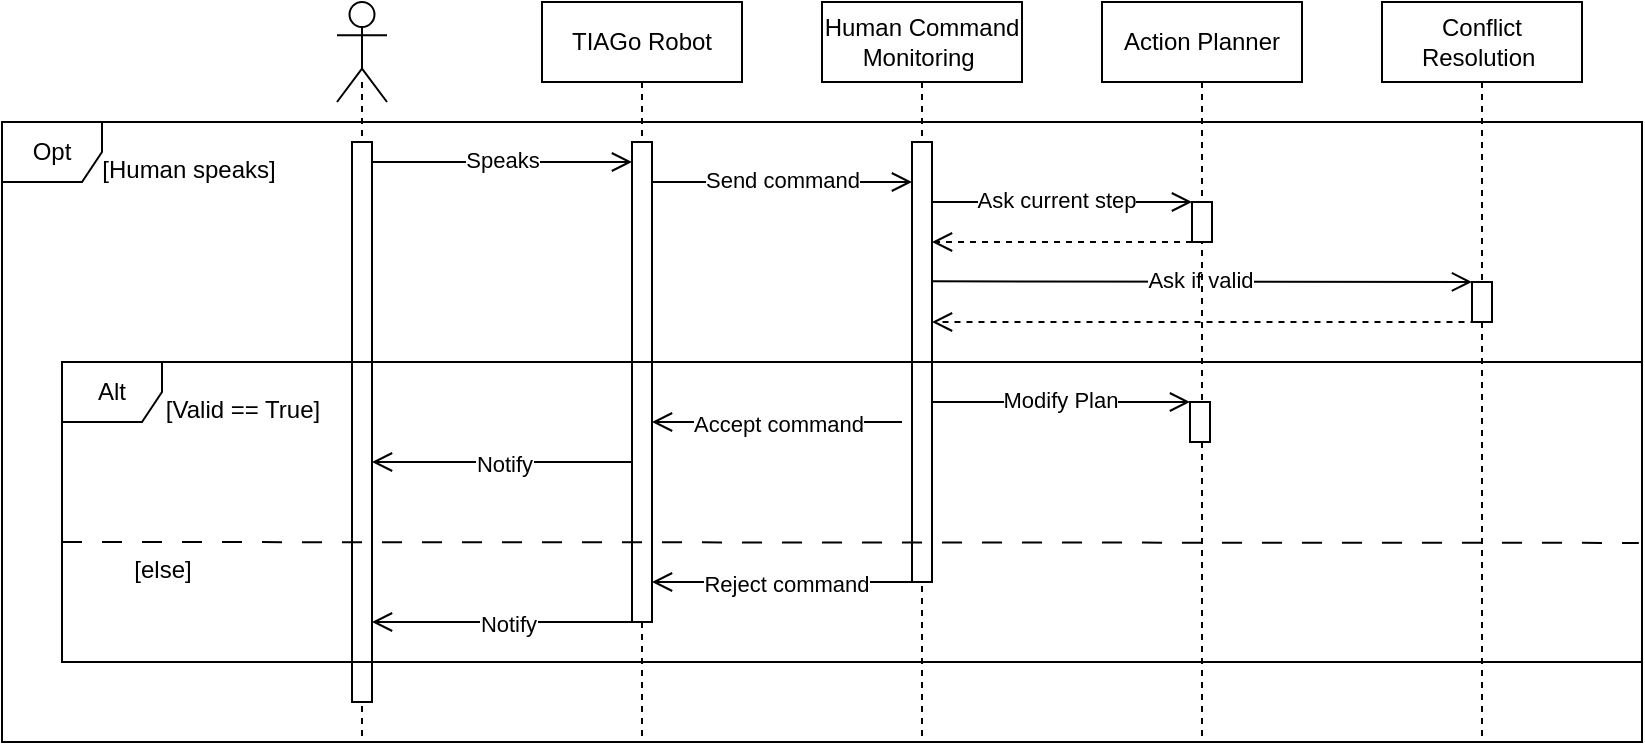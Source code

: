 <mxfile><diagram id="FapvLOchrjTJm50BdB9_" name="Page-1"><mxGraphModel dx="1316" dy="800" grid="1" gridSize="10" guides="1" tooltips="1" connect="1" arrows="1" fold="1" page="1" pageScale="1" pageWidth="1654" pageHeight="2336" background="#ffffff" math="0" shadow="0"><root><mxCell id="0"/><mxCell id="1" parent="0"/><mxCell id="14" value="" style="shape=umlLifeline;perimeter=lifelinePerimeter;whiteSpace=wrap;html=1;container=1;dropTarget=0;collapsible=0;recursiveResize=0;outlineConnect=0;portConstraint=eastwest;newEdgeStyle={&quot;edgeStyle&quot;:&quot;elbowEdgeStyle&quot;,&quot;elbow&quot;:&quot;vertical&quot;,&quot;curved&quot;:0,&quot;rounded&quot;:0};size=0;" parent="1" vertex="1"><mxGeometry x="630" y="150" width="100" height="330" as="geometry"/></mxCell><mxCell id="15" value="" style="html=1;points=[[0,0,0,0,5],[0,1,0,0,-5],[1,0,0,0,5],[1,1,0,0,-5]];perimeter=orthogonalPerimeter;outlineConnect=0;targetShapes=umlLifeline;portConstraint=eastwest;newEdgeStyle={&quot;curved&quot;:0,&quot;rounded&quot;:0};" parent="14" vertex="1"><mxGeometry x="45" y="30" width="10" height="280" as="geometry"/></mxCell><mxCell id="16" value="" style="shape=umlActor;verticalLabelPosition=bottom;verticalAlign=top;html=1;" parent="1" vertex="1"><mxGeometry x="667.5" y="110" width="25" height="50" as="geometry"/></mxCell><mxCell id="21" value="Opt" style="shape=umlFrame;whiteSpace=wrap;html=1;pointerEvents=0;recursiveResize=0;container=1;collapsible=0;width=50;" parent="1" vertex="1"><mxGeometry x="500" y="170" width="820" height="310" as="geometry"/></mxCell><mxCell id="22" value="[Human speaks]" style="text;align=center;html=1;" parent="21" vertex="1"><mxGeometry width="100" height="20" relative="1" as="geometry"><mxPoint x="43" y="10" as="offset"/></mxGeometry></mxCell><mxCell id="26" value="" style="endArrow=open;startArrow=none;endFill=0;startFill=0;endSize=8;html=1;verticalAlign=bottom;labelBackgroundColor=none;strokeWidth=1;" parent="21" edge="1"><mxGeometry width="160" relative="1" as="geometry"><mxPoint x="185" y="20" as="sourcePoint"/><mxPoint x="315" y="20" as="targetPoint"/></mxGeometry></mxCell><mxCell id="27" value="Speaks" style="edgeLabel;html=1;align=center;verticalAlign=middle;resizable=0;points=[];" parent="26" vertex="1" connectable="0"><mxGeometry x="-0.007" y="1" relative="1" as="geometry"><mxPoint as="offset"/></mxGeometry></mxCell><mxCell id="32" value="" style="endArrow=open;startArrow=none;endFill=0;startFill=0;endSize=8;html=1;verticalAlign=bottom;labelBackgroundColor=none;strokeWidth=1;" parent="21" edge="1"><mxGeometry width="160" relative="1" as="geometry"><mxPoint x="325" y="30" as="sourcePoint"/><mxPoint x="455" y="30" as="targetPoint"/></mxGeometry></mxCell><mxCell id="33" value="Send command" style="edgeLabel;html=1;align=center;verticalAlign=middle;resizable=0;points=[];" parent="32" vertex="1" connectable="0"><mxGeometry x="-0.007" y="1" relative="1" as="geometry"><mxPoint as="offset"/></mxGeometry></mxCell><mxCell id="37" value="" style="endArrow=open;startArrow=none;endFill=0;startFill=0;endSize=8;html=1;verticalAlign=bottom;labelBackgroundColor=none;strokeWidth=1;" parent="21" target="31" edge="1"><mxGeometry width="160" relative="1" as="geometry"><mxPoint x="460" y="40" as="sourcePoint"/><mxPoint x="590" y="40" as="targetPoint"/></mxGeometry></mxCell><mxCell id="38" value="Ask current step" style="edgeLabel;html=1;align=center;verticalAlign=middle;resizable=0;points=[];" parent="37" vertex="1" connectable="0"><mxGeometry x="-0.007" y="1" relative="1" as="geometry"><mxPoint as="offset"/></mxGeometry></mxCell><mxCell id="42" value="" style="endArrow=open;startArrow=none;endFill=0;startFill=0;endSize=8;html=1;verticalAlign=bottom;labelBackgroundColor=none;strokeWidth=1;" parent="21" target="36" edge="1"><mxGeometry width="160" relative="1" as="geometry"><mxPoint x="465" y="79.66" as="sourcePoint"/><mxPoint x="595" y="79.66" as="targetPoint"/></mxGeometry></mxCell><mxCell id="43" value="Ask if valid" style="edgeLabel;html=1;align=center;verticalAlign=middle;resizable=0;points=[];" parent="42" vertex="1" connectable="0"><mxGeometry x="-0.007" y="1" relative="1" as="geometry"><mxPoint as="offset"/></mxGeometry></mxCell><mxCell id="19" value="TIAGo Robot" style="shape=umlLifeline;perimeter=lifelinePerimeter;whiteSpace=wrap;html=1;container=1;dropTarget=0;collapsible=0;recursiveResize=0;outlineConnect=0;portConstraint=eastwest;newEdgeStyle={&quot;edgeStyle&quot;:&quot;elbowEdgeStyle&quot;,&quot;elbow&quot;:&quot;vertical&quot;,&quot;curved&quot;:0,&quot;rounded&quot;:0};" parent="1" vertex="1"><mxGeometry x="770" y="110" width="100" height="370" as="geometry"/></mxCell><mxCell id="20" value="" style="html=1;points=[[0,0,0,0,5],[0,1,0,0,-5],[1,0,0,0,5],[1,1,0,0,-5]];perimeter=orthogonalPerimeter;outlineConnect=0;targetShapes=umlLifeline;portConstraint=eastwest;newEdgeStyle={&quot;curved&quot;:0,&quot;rounded&quot;:0};" parent="19" vertex="1"><mxGeometry x="45" y="70" width="10" height="240" as="geometry"/></mxCell><mxCell id="28" value="&lt;span style=&quot;color: rgb(0, 0, 0);&quot;&gt;Human Command Monitoring&amp;nbsp;&lt;/span&gt;" style="shape=umlLifeline;perimeter=lifelinePerimeter;whiteSpace=wrap;html=1;container=1;dropTarget=0;collapsible=0;recursiveResize=0;outlineConnect=0;portConstraint=eastwest;newEdgeStyle={&quot;edgeStyle&quot;:&quot;elbowEdgeStyle&quot;,&quot;elbow&quot;:&quot;vertical&quot;,&quot;curved&quot;:0,&quot;rounded&quot;:0};" parent="1" vertex="1"><mxGeometry x="910" y="110" width="100" height="370" as="geometry"/></mxCell><mxCell id="29" value="" style="html=1;points=[[0,0,0,0,5],[0,1,0,0,-5],[1,0,0,0,5],[1,1,0,0,-5]];perimeter=orthogonalPerimeter;outlineConnect=0;targetShapes=umlLifeline;portConstraint=eastwest;newEdgeStyle={&quot;curved&quot;:0,&quot;rounded&quot;:0};" parent="28" vertex="1"><mxGeometry x="45" y="70" width="10" height="220" as="geometry"/></mxCell><mxCell id="30" value="Action Planner" style="shape=umlLifeline;perimeter=lifelinePerimeter;whiteSpace=wrap;html=1;container=1;dropTarget=0;collapsible=0;recursiveResize=0;outlineConnect=0;portConstraint=eastwest;newEdgeStyle={&quot;edgeStyle&quot;:&quot;elbowEdgeStyle&quot;,&quot;elbow&quot;:&quot;vertical&quot;,&quot;curved&quot;:0,&quot;rounded&quot;:0};" parent="1" vertex="1"><mxGeometry x="1050" y="110" width="100" height="370" as="geometry"/></mxCell><mxCell id="31" value="" style="html=1;points=[[0,0,0,0,5],[0,1,0,0,-5],[1,0,0,0,5],[1,1,0,0,-5]];perimeter=orthogonalPerimeter;outlineConnect=0;targetShapes=umlLifeline;portConstraint=eastwest;newEdgeStyle={&quot;curved&quot;:0,&quot;rounded&quot;:0};" parent="30" vertex="1"><mxGeometry x="45" y="100" width="10" height="20" as="geometry"/></mxCell><mxCell id="35" value="Conflict Resolution&amp;nbsp;" style="shape=umlLifeline;perimeter=lifelinePerimeter;whiteSpace=wrap;html=1;container=1;dropTarget=0;collapsible=0;recursiveResize=0;outlineConnect=0;portConstraint=eastwest;newEdgeStyle={&quot;edgeStyle&quot;:&quot;elbowEdgeStyle&quot;,&quot;elbow&quot;:&quot;vertical&quot;,&quot;curved&quot;:0,&quot;rounded&quot;:0};" parent="1" vertex="1"><mxGeometry x="1190" y="110" width="100" height="370" as="geometry"/></mxCell><mxCell id="36" value="" style="html=1;points=[[0,0,0,0,5],[0,1,0,0,-5],[1,0,0,0,5],[1,1,0,0,-5]];perimeter=orthogonalPerimeter;outlineConnect=0;targetShapes=umlLifeline;portConstraint=eastwest;newEdgeStyle={&quot;curved&quot;:0,&quot;rounded&quot;:0};" parent="35" vertex="1"><mxGeometry x="45" y="140" width="10" height="20" as="geometry"/></mxCell><mxCell id="39" value="" style="html=1;verticalAlign=bottom;endArrow=open;dashed=1;endSize=8;curved=0;rounded=0;" parent="1" edge="1"><mxGeometry y="-10" relative="1" as="geometry"><mxPoint x="1095" y="230" as="sourcePoint"/><mxPoint x="965" y="230" as="targetPoint"/><mxPoint as="offset"/></mxGeometry></mxCell><mxCell id="44" value="" style="html=1;verticalAlign=bottom;endArrow=open;dashed=1;endSize=8;curved=0;rounded=0;" parent="1" target="29" edge="1"><mxGeometry y="-10" relative="1" as="geometry"><mxPoint x="1237.25" y="270" as="sourcePoint"/><mxPoint x="962.75" y="270" as="targetPoint"/><mxPoint as="offset"/></mxGeometry></mxCell><mxCell id="56" value="Alt" style="shape=umlFrame;whiteSpace=wrap;html=1;pointerEvents=0;recursiveResize=0;container=1;collapsible=0;width=50;" parent="1" vertex="1"><mxGeometry x="530" y="290" width="790" height="150" as="geometry"/></mxCell><mxCell id="57" value="[Valid == True]" style="text;align=center;html=1;" parent="56" vertex="1"><mxGeometry width="100" height="20" relative="1" as="geometry"><mxPoint x="40" y="10" as="offset"/></mxGeometry></mxCell><mxCell id="58" value="" style="endArrow=open;startArrow=none;endFill=0;startFill=0;endSize=8;html=1;verticalAlign=bottom;labelBackgroundColor=none;strokeWidth=1;" parent="56" edge="1"><mxGeometry width="160" relative="1" as="geometry"><mxPoint x="435" y="20" as="sourcePoint"/><mxPoint x="564" y="20" as="targetPoint"/></mxGeometry></mxCell><mxCell id="59" value="Modify Plan" style="edgeLabel;html=1;align=center;verticalAlign=middle;resizable=0;points=[];" parent="58" vertex="1" connectable="0"><mxGeometry x="-0.007" y="1" relative="1" as="geometry"><mxPoint as="offset"/></mxGeometry></mxCell><mxCell id="60" value="" style="html=1;points=[[0,0,0,0,5],[0,1,0,0,-5],[1,0,0,0,5],[1,1,0,0,-5]];perimeter=orthogonalPerimeter;outlineConnect=0;targetShapes=umlLifeline;portConstraint=eastwest;newEdgeStyle={&quot;curved&quot;:0,&quot;rounded&quot;:0};" parent="56" vertex="1"><mxGeometry x="564" y="20" width="10" height="20" as="geometry"/></mxCell><mxCell id="66" value="" style="endArrow=open;startArrow=none;endFill=0;startFill=0;endSize=8;html=1;verticalAlign=bottom;labelBackgroundColor=none;strokeWidth=1;" parent="56" edge="1"><mxGeometry width="160" relative="1" as="geometry"><mxPoint x="285" y="50" as="sourcePoint"/><mxPoint x="155" y="50" as="targetPoint"/></mxGeometry></mxCell><mxCell id="67" value="Notify" style="edgeLabel;html=1;align=center;verticalAlign=middle;resizable=0;points=[];" parent="66" vertex="1" connectable="0"><mxGeometry x="-0.007" y="1" relative="1" as="geometry"><mxPoint as="offset"/></mxGeometry></mxCell><mxCell id="68" value="" style="endArrow=none;startArrow=none;endFill=0;startFill=0;endSize=8;html=1;verticalAlign=bottom;dashed=1;labelBackgroundColor=none;dashPattern=10 10;entryX=0.998;entryY=0.603;entryDx=0;entryDy=0;entryPerimeter=0;" parent="56" target="56" edge="1"><mxGeometry width="160" relative="1" as="geometry"><mxPoint y="90" as="sourcePoint"/><mxPoint x="160" y="90" as="targetPoint"/><mxPoint as="offset"/></mxGeometry></mxCell><mxCell id="69" value="[else]" style="text;align=center;html=1;" parent="56" vertex="1"><mxGeometry width="100" height="20" relative="1" as="geometry"><mxPoint y="90" as="offset"/></mxGeometry></mxCell><mxCell id="73" value="" style="endArrow=open;startArrow=none;endFill=0;startFill=0;endSize=8;html=1;verticalAlign=bottom;labelBackgroundColor=none;strokeWidth=1;" parent="56" target="15" edge="1"><mxGeometry width="160" relative="1" as="geometry"><mxPoint x="290" y="130" as="sourcePoint"/><mxPoint x="160" y="130" as="targetPoint"/></mxGeometry></mxCell><mxCell id="74" value="Notify" style="edgeLabel;html=1;align=center;verticalAlign=middle;resizable=0;points=[];" parent="73" vertex="1" connectable="0"><mxGeometry x="-0.007" y="1" relative="1" as="geometry"><mxPoint as="offset"/></mxGeometry></mxCell><mxCell id="75" value="" style="endArrow=open;startArrow=none;endFill=0;startFill=0;endSize=8;html=1;verticalAlign=bottom;labelBackgroundColor=none;strokeWidth=1;" parent="56" target="20" edge="1"><mxGeometry width="160" relative="1" as="geometry"><mxPoint x="427" y="110" as="sourcePoint"/><mxPoint x="297" y="110" as="targetPoint"/></mxGeometry></mxCell><mxCell id="76" value="Reject command" style="edgeLabel;html=1;align=center;verticalAlign=middle;resizable=0;points=[];" parent="75" vertex="1" connectable="0"><mxGeometry x="-0.007" y="1" relative="1" as="geometry"><mxPoint as="offset"/></mxGeometry></mxCell><mxCell id="63" value="" style="endArrow=open;startArrow=none;endFill=0;startFill=0;endSize=8;html=1;verticalAlign=bottom;labelBackgroundColor=none;strokeWidth=1;" parent="56" target="20" edge="1"><mxGeometry width="160" relative="1" as="geometry"><mxPoint x="420" y="30" as="sourcePoint"/><mxPoint x="300" y="32" as="targetPoint"/></mxGeometry></mxCell><mxCell id="64" value="Accept command" style="edgeLabel;html=1;align=center;verticalAlign=middle;resizable=0;points=[];" parent="63" vertex="1" connectable="0"><mxGeometry x="-0.007" y="1" relative="1" as="geometry"><mxPoint as="offset"/></mxGeometry></mxCell></root></mxGraphModel></diagram></mxfile>